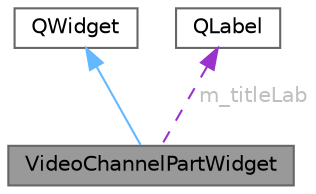 digraph "VideoChannelPartWidget"
{
 // LATEX_PDF_SIZE
  bgcolor="transparent";
  edge [fontname=Helvetica,fontsize=10,labelfontname=Helvetica,labelfontsize=10];
  node [fontname=Helvetica,fontsize=10,shape=box,height=0.2,width=0.4];
  Node1 [id="Node000001",label="VideoChannelPartWidget",height=0.2,width=0.4,color="gray40", fillcolor="grey60", style="filled", fontcolor="black",tooltip="视频频道分类部件类，包含标题和视频块容器"];
  Node2 -> Node1 [id="edge1_Node000001_Node000002",dir="back",color="steelblue1",style="solid",tooltip=" "];
  Node2 [id="Node000002",label="QWidget",height=0.2,width=0.4,color="gray40", fillcolor="white", style="filled",tooltip=" "];
  Node3 -> Node1 [id="edge2_Node000001_Node000003",dir="back",color="darkorchid3",style="dashed",tooltip=" ",label=" m_titleLab",fontcolor="grey" ];
  Node3 [id="Node000003",label="QLabel",height=0.2,width=0.4,color="gray40", fillcolor="white", style="filled",URL="$class_q_label.html",tooltip="标签控件类"];
}
